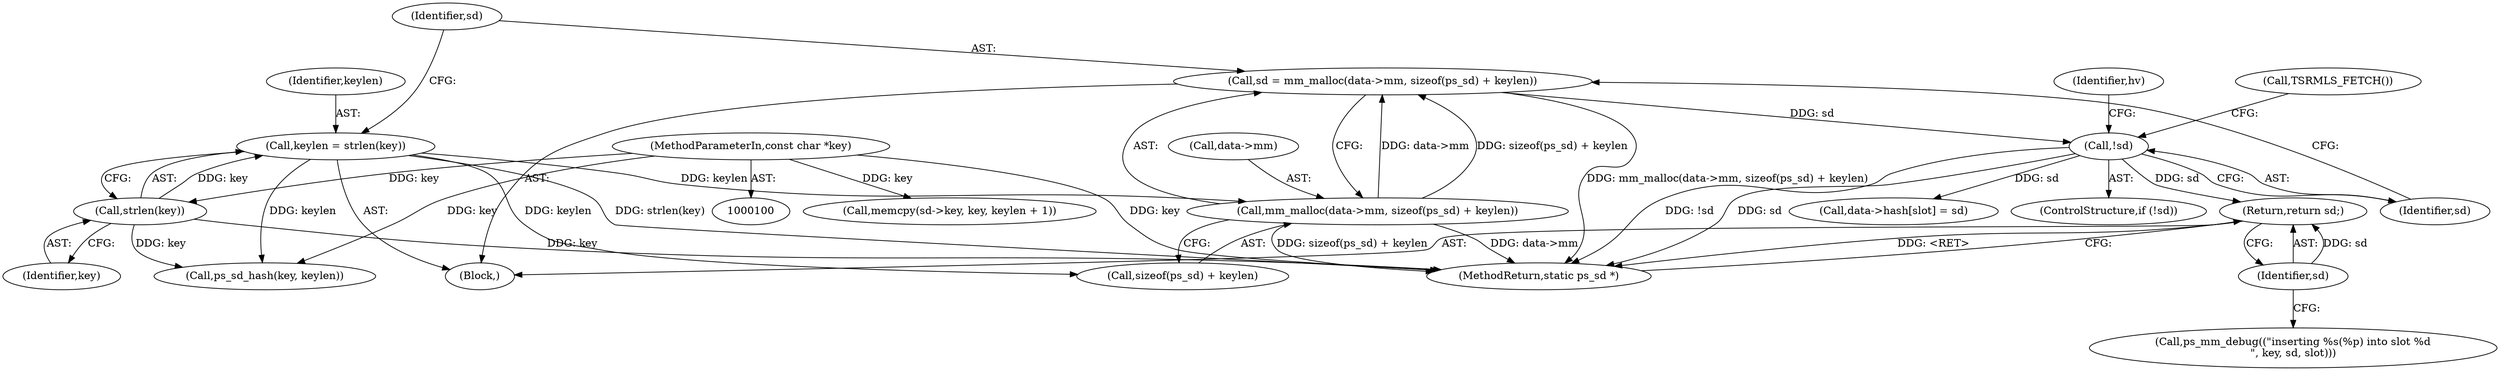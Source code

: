 digraph "0_php_25e8fcc88fa20dc9d4c47184471003f436927cde_1@pointer" {
"1000218" [label="(Return,return sd;)"];
"1000219" [label="(Identifier,sd)"];
"1000123" [label="(Call,!sd)"];
"1000112" [label="(Call,sd = mm_malloc(data->mm, sizeof(ps_sd) + keylen))"];
"1000114" [label="(Call,mm_malloc(data->mm, sizeof(ps_sd) + keylen))"];
"1000108" [label="(Call,keylen = strlen(key))"];
"1000110" [label="(Call,strlen(key))"];
"1000102" [label="(MethodParameterIn,const char *key)"];
"1000110" [label="(Call,strlen(key))"];
"1000111" [label="(Identifier,key)"];
"1000112" [label="(Call,sd = mm_malloc(data->mm, sizeof(ps_sd) + keylen))"];
"1000114" [label="(Call,mm_malloc(data->mm, sizeof(ps_sd) + keylen))"];
"1000108" [label="(Call,keylen = strlen(key))"];
"1000165" [label="(Call,memcpy(sd->key, key, keylen + 1))"];
"1000210" [label="(Call,ps_mm_debug((\"inserting %s(%p) into slot %d\n\", key, sd, slot)))"];
"1000131" [label="(Call,ps_sd_hash(key, keylen))"];
"1000115" [label="(Call,data->mm)"];
"1000103" [label="(Block,)"];
"1000218" [label="(Return,return sd;)"];
"1000102" [label="(MethodParameterIn,const char *key)"];
"1000126" [label="(Call,TSRMLS_FETCH())"];
"1000182" [label="(Call,data->hash[slot] = sd)"];
"1000130" [label="(Identifier,hv)"];
"1000219" [label="(Identifier,sd)"];
"1000123" [label="(Call,!sd)"];
"1000124" [label="(Identifier,sd)"];
"1000118" [label="(Call,sizeof(ps_sd) + keylen)"];
"1000113" [label="(Identifier,sd)"];
"1000109" [label="(Identifier,keylen)"];
"1000122" [label="(ControlStructure,if (!sd))"];
"1000220" [label="(MethodReturn,static ps_sd *)"];
"1000218" -> "1000103"  [label="AST: "];
"1000218" -> "1000219"  [label="CFG: "];
"1000219" -> "1000218"  [label="AST: "];
"1000220" -> "1000218"  [label="CFG: "];
"1000218" -> "1000220"  [label="DDG: <RET>"];
"1000219" -> "1000218"  [label="DDG: sd"];
"1000123" -> "1000218"  [label="DDG: sd"];
"1000219" -> "1000210"  [label="CFG: "];
"1000123" -> "1000122"  [label="AST: "];
"1000123" -> "1000124"  [label="CFG: "];
"1000124" -> "1000123"  [label="AST: "];
"1000126" -> "1000123"  [label="CFG: "];
"1000130" -> "1000123"  [label="CFG: "];
"1000123" -> "1000220"  [label="DDG: !sd"];
"1000123" -> "1000220"  [label="DDG: sd"];
"1000112" -> "1000123"  [label="DDG: sd"];
"1000123" -> "1000182"  [label="DDG: sd"];
"1000112" -> "1000103"  [label="AST: "];
"1000112" -> "1000114"  [label="CFG: "];
"1000113" -> "1000112"  [label="AST: "];
"1000114" -> "1000112"  [label="AST: "];
"1000124" -> "1000112"  [label="CFG: "];
"1000112" -> "1000220"  [label="DDG: mm_malloc(data->mm, sizeof(ps_sd) + keylen)"];
"1000114" -> "1000112"  [label="DDG: data->mm"];
"1000114" -> "1000112"  [label="DDG: sizeof(ps_sd) + keylen"];
"1000114" -> "1000118"  [label="CFG: "];
"1000115" -> "1000114"  [label="AST: "];
"1000118" -> "1000114"  [label="AST: "];
"1000114" -> "1000220"  [label="DDG: sizeof(ps_sd) + keylen"];
"1000114" -> "1000220"  [label="DDG: data->mm"];
"1000108" -> "1000114"  [label="DDG: keylen"];
"1000108" -> "1000103"  [label="AST: "];
"1000108" -> "1000110"  [label="CFG: "];
"1000109" -> "1000108"  [label="AST: "];
"1000110" -> "1000108"  [label="AST: "];
"1000113" -> "1000108"  [label="CFG: "];
"1000108" -> "1000220"  [label="DDG: strlen(key)"];
"1000110" -> "1000108"  [label="DDG: key"];
"1000108" -> "1000118"  [label="DDG: keylen"];
"1000108" -> "1000131"  [label="DDG: keylen"];
"1000110" -> "1000111"  [label="CFG: "];
"1000111" -> "1000110"  [label="AST: "];
"1000110" -> "1000220"  [label="DDG: key"];
"1000102" -> "1000110"  [label="DDG: key"];
"1000110" -> "1000131"  [label="DDG: key"];
"1000102" -> "1000100"  [label="AST: "];
"1000102" -> "1000220"  [label="DDG: key"];
"1000102" -> "1000131"  [label="DDG: key"];
"1000102" -> "1000165"  [label="DDG: key"];
}
